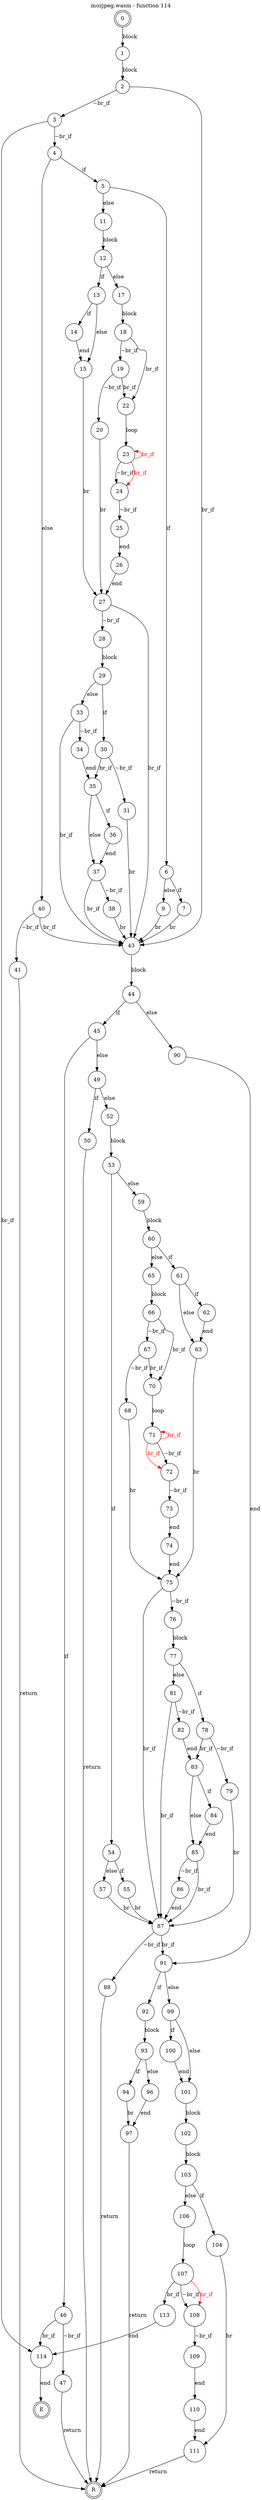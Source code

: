 digraph finite_state_machine {
    label = "mozjpeg.wasm - function 114"
    labelloc =  t
    labelfontsize = 16
    labelfontcolor = black
    labelfontname = "Helvetica"
    node [shape = doublecircle]; 0 E R ;
    node [shape = circle];
    0 -> 1[label="block"];
    1 -> 2[label="block"];
    2 -> 3[label="~br_if"];
    2 -> 43[label="br_if"];
    3 -> 4[label="~br_if"];
    3 -> 114[label="br_if"];
    4 -> 5[label="if"];
    4 -> 40[label="else"];
    5 -> 6[label="if"];
    5 -> 11[label="else"];
    6 -> 7[label="if"];
    6 -> 9[label="else"];
    7 -> 43[label="br"];
    9 -> 43[label="br"];
    11 -> 12[label="block"];
    12 -> 13[label="if"];
    12 -> 17[label="else"];
    13 -> 14[label="if"];
    13 -> 15[label="else"];
    14 -> 15[label="end"];
    15 -> 27[label="br"];
    17 -> 18[label="block"];
    18 -> 19[label="~br_if"];
    18 -> 22[label="br_if"];
    19 -> 20[label="~br_if"];
    19 -> 22[label="br_if"];
    20 -> 27[label="br"];
    22 -> 23[label="loop"];
    23 -> 24[label="~br_if"];
    23 -> 23[color="red" dir=back fontcolor="red" label="br_if"];
    24 -> 25[label="~br_if"];
    24 -> 23[color="red" dir=back fontcolor="red" label="br_if"];
    25 -> 26[label="end"];
    26 -> 27[label="end"];
    27 -> 28[label="~br_if"];
    27 -> 43[label="br_if"];
    28 -> 29[label="block"];
    29 -> 30[label="if"];
    29 -> 33[label="else"];
    30 -> 31[label="~br_if"];
    30 -> 35[label="br_if"];
    31 -> 43[label="br"];
    33 -> 34[label="~br_if"];
    33 -> 43[label="br_if"];
    34 -> 35[label="end"];
    35 -> 36[label="if"];
    35 -> 37[label="else"];
    36 -> 37[label="end"];
    37 -> 38[label="~br_if"];
    37 -> 43[label="br_if"];
    38 -> 43[label="br"];
    40 -> 41[label="~br_if"];
    40 -> 43[label="br_if"];
    41 -> R[label="return"];
    43 -> 44[label="block"];
    44 -> 45[label="if"];
    44 -> 90[label="else"];
    45 -> 46[label="if"];
    45 -> 49[label="else"];
    46 -> 47[label="~br_if"];
    46 -> 114[label="br_if"];
    47 -> R[label="return"];
    49 -> 50[label="if"];
    49 -> 52[label="else"];
    50 -> R[label="return"];
    52 -> 53[label="block"];
    53 -> 54[label="if"];
    53 -> 59[label="else"];
    54 -> 55[label="if"];
    54 -> 57[label="else"];
    55 -> 87[label="br"];
    57 -> 87[label="br"];
    59 -> 60[label="block"];
    60 -> 61[label="if"];
    60 -> 65[label="else"];
    61 -> 62[label="if"];
    61 -> 63[label="else"];
    62 -> 63[label="end"];
    63 -> 75[label="br"];
    65 -> 66[label="block"];
    66 -> 67[label="~br_if"];
    66 -> 70[label="br_if"];
    67 -> 68[label="~br_if"];
    67 -> 70[label="br_if"];
    68 -> 75[label="br"];
    70 -> 71[label="loop"];
    71 -> 72[label="~br_if"];
    71 -> 71[color="red" dir=back fontcolor="red" label="br_if"];
    72 -> 73[label="~br_if"];
    72 -> 71[color="red" dir=back fontcolor="red" label="br_if"];
    73 -> 74[label="end"];
    74 -> 75[label="end"];
    75 -> 76[label="~br_if"];
    75 -> 87[label="br_if"];
    76 -> 77[label="block"];
    77 -> 78[label="if"];
    77 -> 81[label="else"];
    78 -> 79[label="~br_if"];
    78 -> 83[label="br_if"];
    79 -> 87[label="br"];
    81 -> 82[label="~br_if"];
    81 -> 87[label="br_if"];
    82 -> 83[label="end"];
    83 -> 84[label="if"];
    83 -> 85[label="else"];
    84 -> 85[label="end"];
    85 -> 86[label="~br_if"];
    85 -> 87[label="br_if"];
    86 -> 87[label="end"];
    87 -> 88[label="~br_if"];
    87 -> 91[label="br_if"];
    88 -> R[label="return"];
    90 -> 91[label="end"];
    91 -> 92[label="if"];
    91 -> 99[label="else"];
    92 -> 93[label="block"];
    93 -> 94[label="if"];
    93 -> 96[label="else"];
    94 -> 97[label="br"];
    96 -> 97[label="end"];
    97 -> R[label="return"];
    99 -> 100[label="if"];
    99 -> 101[label="else"];
    100 -> 101[label="end"];
    101 -> 102[label="block"];
    102 -> 103[label="block"];
    103 -> 104[label="if"];
    103 -> 106[label="else"];
    104 -> 111[label="br"];
    106 -> 107[label="loop"];
    107 -> 108[label="~br_if"];
    107 -> 113[label="br_if"];
    108 -> 109[label="~br_if"];
    108 -> 107[color="red" dir=back fontcolor="red" label="br_if"];
    109 -> 110[label="end"];
    110 -> 111[label="end"];
    111 -> R[label="return"];
    113 -> 114[label="end"];
    114 -> E[label="end"];
}
